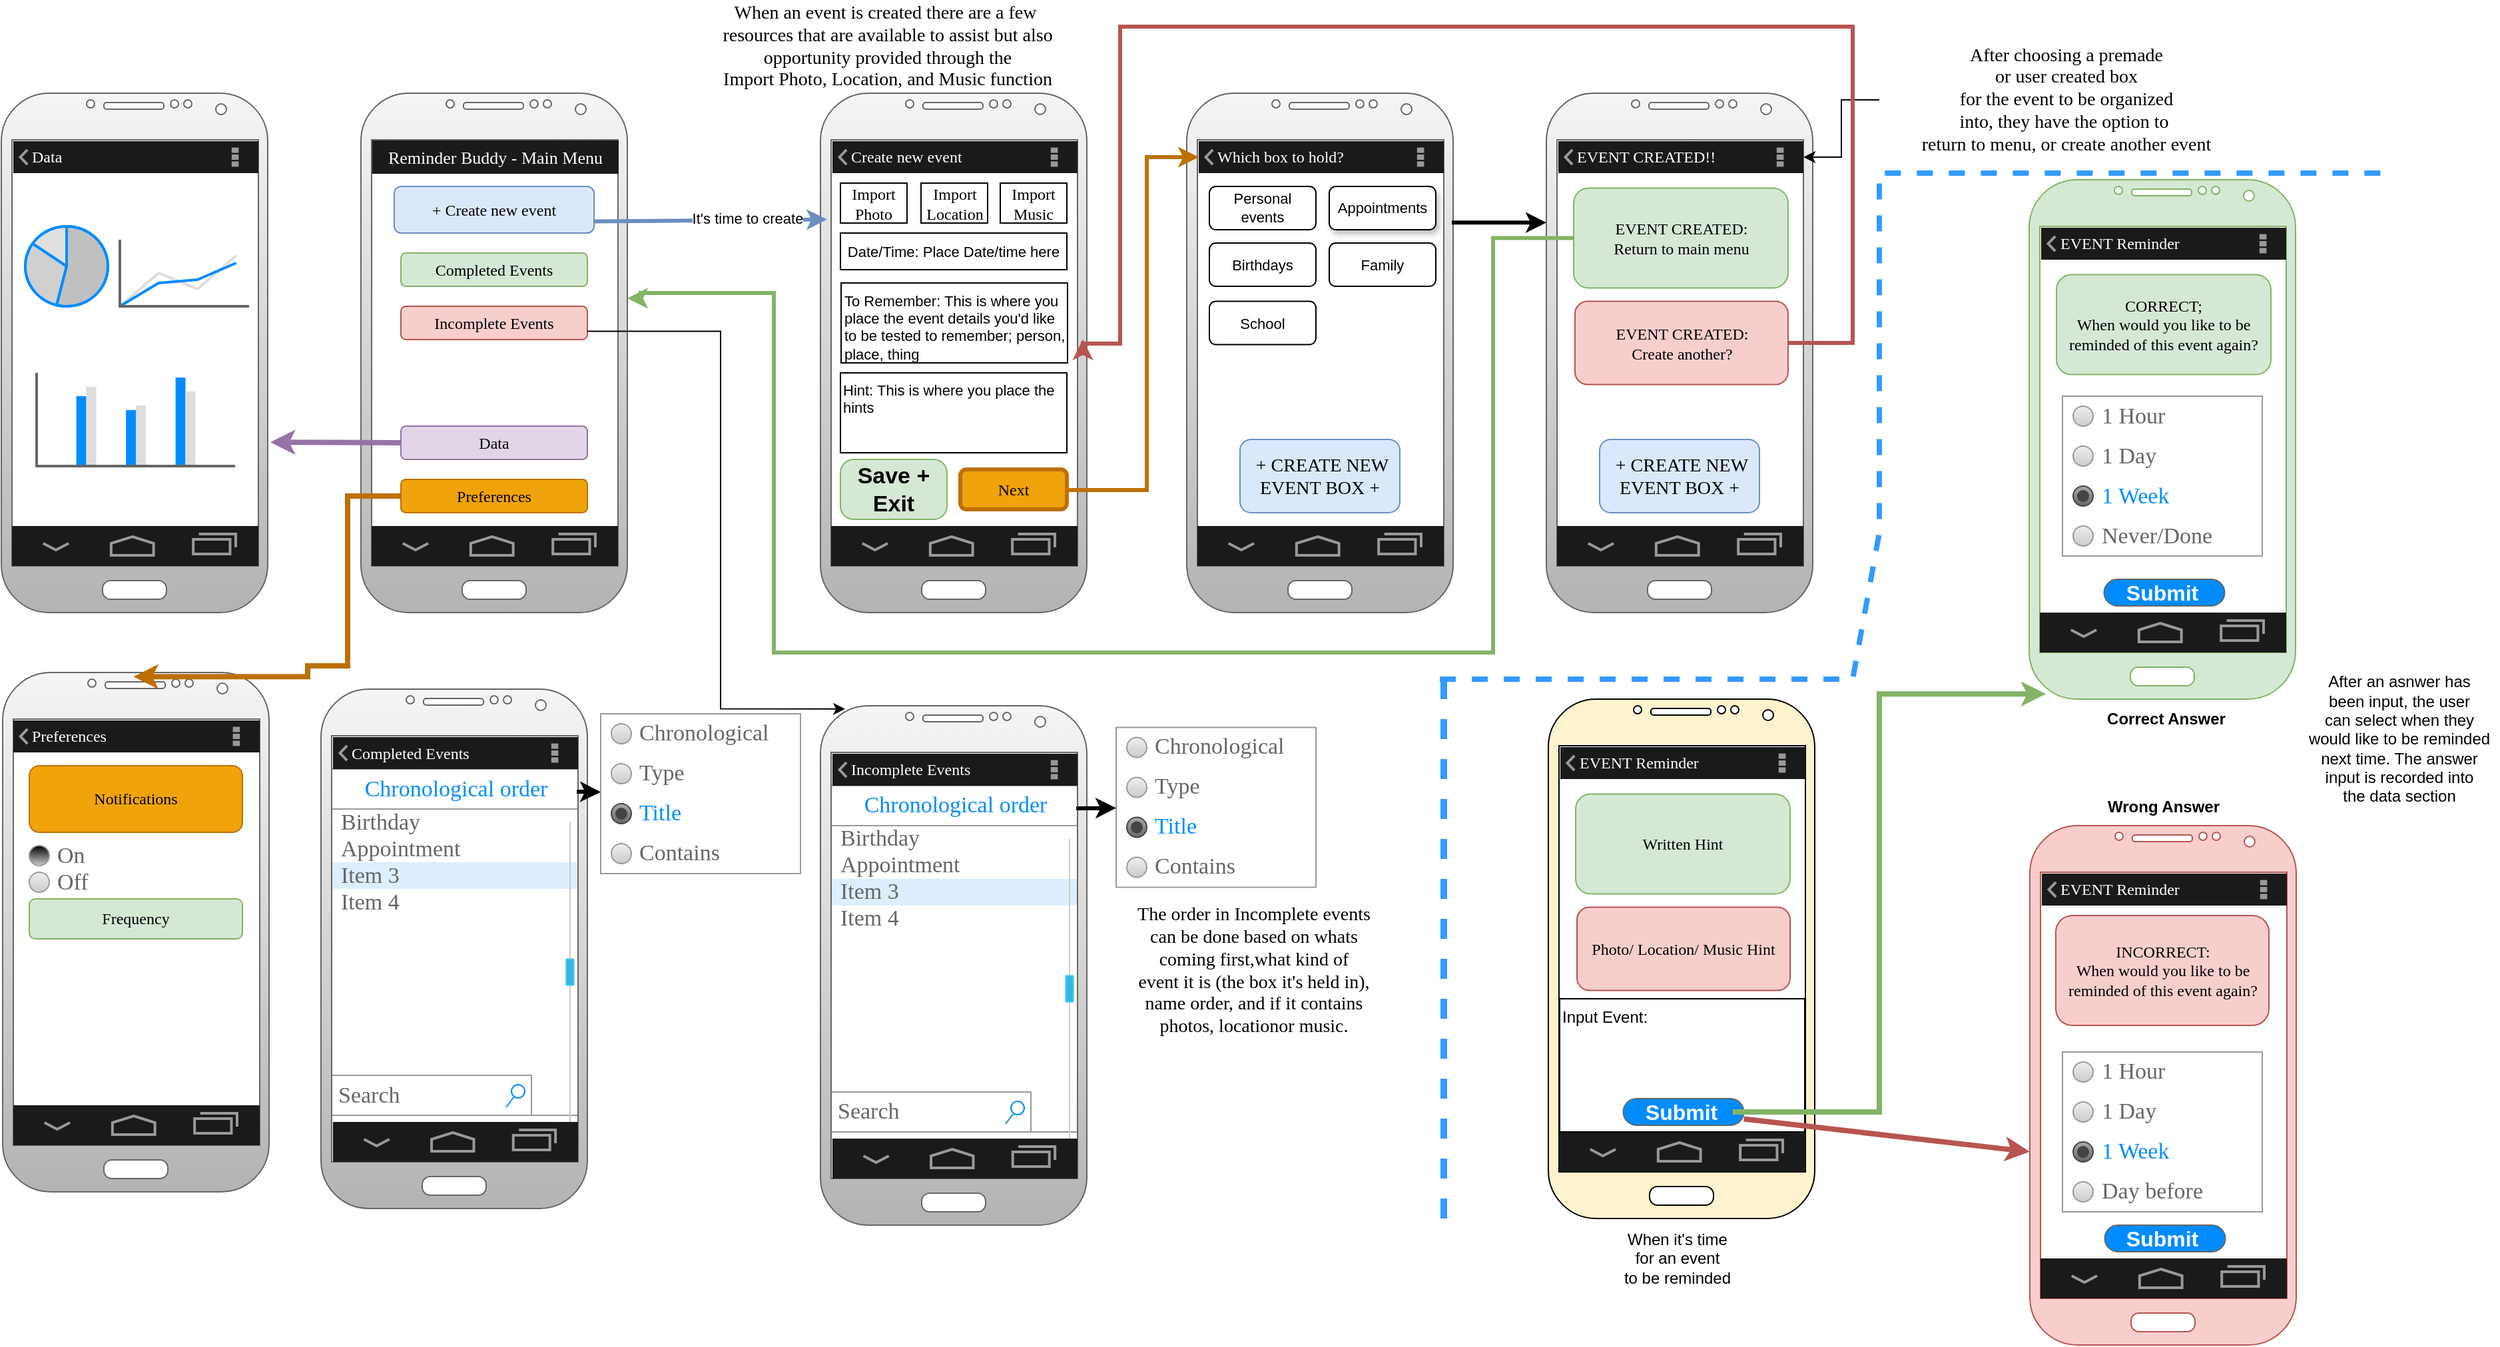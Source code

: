 <mxfile version="16.5.1" type="device"><diagram id="tHGivCKV5689yCW-GYEZ" name="Page-1"><mxGraphModel dx="2737" dy="1180" grid="1" gridSize="10" guides="1" tooltips="1" connect="1" arrows="1" fold="1" page="1" pageScale="1" pageWidth="850" pageHeight="1100" math="0" shadow="0"><root><mxCell id="0"/><mxCell id="1" parent="0"/><mxCell id="pARlANvvG6YU5byWv8iP-89" value="" style="strokeWidth=1;shadow=0;dashed=0;align=center;html=1;shape=mxgraph.mockup.forms.rrect;rSize=0;strokeColor=#999999;fillColor=#ffffff;fontFamily=Comic Sans MS;fontSize=14;" parent="1" vertex="1"><mxGeometry x="433" y="600" width="185" height="260" as="geometry"/></mxCell><mxCell id="pARlANvvG6YU5byWv8iP-90" value="Chronological order" style="strokeWidth=1;shadow=0;dashed=0;align=center;html=1;shape=mxgraph.mockup.forms.rrect;rSize=0;strokeColor=#999999;fontColor=#008cff;fontSize=17;fillColor=#ffffff;resizeWidth=1;fontFamily=Comic Sans MS;" parent="pARlANvvG6YU5byWv8iP-89" vertex="1"><mxGeometry width="185.0" height="30" relative="1" as="geometry"/></mxCell><mxCell id="pARlANvvG6YU5byWv8iP-91" value="Birthday" style="strokeWidth=1;shadow=0;dashed=0;align=center;html=1;shape=mxgraph.mockup.forms.anchor;fontSize=17;fontColor=#666666;align=left;spacingLeft=5;resizeWidth=1;fontFamily=Comic Sans MS;" parent="pARlANvvG6YU5byWv8iP-89" vertex="1"><mxGeometry width="185.0" height="20" relative="1" as="geometry"><mxPoint y="30" as="offset"/></mxGeometry></mxCell><mxCell id="pARlANvvG6YU5byWv8iP-92" value="Appointment" style="strokeWidth=1;shadow=0;dashed=0;align=center;html=1;shape=mxgraph.mockup.forms.anchor;fontSize=17;fontColor=#666666;align=left;spacingLeft=5;resizeWidth=1;fontFamily=Comic Sans MS;" parent="pARlANvvG6YU5byWv8iP-89" vertex="1"><mxGeometry width="185.0" height="20" relative="1" as="geometry"><mxPoint y="50" as="offset"/></mxGeometry></mxCell><mxCell id="pARlANvvG6YU5byWv8iP-93" value="Item 3" style="strokeWidth=1;shadow=0;dashed=0;align=center;html=1;shape=mxgraph.mockup.forms.rrect;rSize=0;fontSize=17;fontColor=#666666;align=left;spacingLeft=5;fillColor=#ddeeff;strokeColor=none;resizeWidth=1;fontFamily=Comic Sans MS;" parent="pARlANvvG6YU5byWv8iP-89" vertex="1"><mxGeometry width="185.0" height="20" relative="1" as="geometry"><mxPoint y="70" as="offset"/></mxGeometry></mxCell><mxCell id="pARlANvvG6YU5byWv8iP-94" value="Item 4" style="strokeWidth=1;shadow=0;dashed=0;align=center;html=1;shape=mxgraph.mockup.forms.anchor;fontSize=17;fontColor=#666666;align=left;spacingLeft=5;resizeWidth=1;fontFamily=Comic Sans MS;" parent="pARlANvvG6YU5byWv8iP-89" vertex="1"><mxGeometry width="185.0" height="20" relative="1" as="geometry"><mxPoint y="90" as="offset"/></mxGeometry></mxCell><mxCell id="pARlANvvG6YU5byWv8iP-138" value="Search" style="strokeWidth=1;shadow=0;dashed=0;align=center;html=1;shape=mxgraph.mockup.forms.searchBox;strokeColor=#999999;mainText=;strokeColor2=#008cff;fontColor=#666666;fontSize=17;align=left;spacingLeft=3;glass=0;sketch=0;fontFamily=Comic Sans MS;" parent="pARlANvvG6YU5byWv8iP-89" vertex="1"><mxGeometry y="230" width="150" height="30" as="geometry"/></mxCell><mxCell id="ynQHMftQQfhK3t3AwjzC-1" value="" style="verticalLabelPosition=bottom;verticalAlign=top;html=1;shadow=0;dashed=0;strokeWidth=1;shape=mxgraph.android.phone2;fillColor=#f5f5f5;strokeColor=#666666;gradientColor=#b3b3b3;container=0;fontFamily=Comic Sans MS;" parent="1" vertex="1"><mxGeometry x="80" y="80" width="200" height="390" as="geometry"/></mxCell><mxCell id="ynQHMftQQfhK3t3AwjzC-2" value="" style="verticalLabelPosition=bottom;verticalAlign=top;html=1;shadow=0;dashed=0;strokeWidth=2;shape=mxgraph.android.navigation_bar_5;fillColor=#1A1A1A;strokeColor=#999999;sketch=0;container=0;fontFamily=Comic Sans MS;" parent="1" vertex="1"><mxGeometry x="88" y="405" width="185" height="30" as="geometry"/></mxCell><mxCell id="ynQHMftQQfhK3t3AwjzC-5" value="" style="verticalLabelPosition=bottom;verticalAlign=top;html=1;shadow=0;dashed=0;strokeWidth=1;shape=mxgraph.android.phone2;fillColor=#f5f5f5;strokeColor=#666666;gradientColor=#b3b3b3;container=0;fontFamily=Comic Sans MS;" parent="1" vertex="1"><mxGeometry x="-189" y="515" width="200" height="390" as="geometry"/></mxCell><mxCell id="ynQHMftQQfhK3t3AwjzC-6" value="" style="verticalLabelPosition=bottom;verticalAlign=top;html=1;shadow=0;dashed=0;strokeWidth=2;shape=mxgraph.android.navigation_bar_5;fillColor=#1A1A1A;strokeColor=#999999;sketch=0;container=0;fontFamily=Comic Sans MS;" parent="1" vertex="1"><mxGeometry x="-181" y="840" width="185" height="30" as="geometry"/></mxCell><mxCell id="ynQHMftQQfhK3t3AwjzC-7" value="Preferences" style="strokeWidth=1;html=1;shadow=0;dashed=0;shape=mxgraph.android.action_bar;fillColor=#1A1A1A;strokeColor=#c0c0c0;strokeWidth=2;fontColor=#FFFFFF;align=left;spacingLeft=12;container=0;fontFamily=Comic Sans MS;" parent="1" vertex="1"><mxGeometry x="-181" y="551" width="185" height="24" as="geometry"/></mxCell><mxCell id="ynQHMftQQfhK3t3AwjzC-8" value="" style="verticalLabelPosition=bottom;verticalAlign=top;html=1;shadow=0;dashed=0;strokeWidth=1;shape=mxgraph.android.phone2;fillColor=#f5f5f5;strokeColor=#666666;gradientColor=#b3b3b3;container=0;fontFamily=Comic Sans MS;" parent="1" vertex="1"><mxGeometry x="-190" y="80" width="200" height="390" as="geometry"/></mxCell><mxCell id="ynQHMftQQfhK3t3AwjzC-9" value="" style="verticalLabelPosition=bottom;verticalAlign=top;html=1;shadow=0;dashed=0;strokeWidth=2;shape=mxgraph.android.navigation_bar_5;fillColor=#1A1A1A;strokeColor=#999999;sketch=0;container=0;fontFamily=Comic Sans MS;" parent="1" vertex="1"><mxGeometry x="-182" y="405" width="185" height="30" as="geometry"/></mxCell><mxCell id="ynQHMftQQfhK3t3AwjzC-10" value="Data" style="strokeWidth=1;html=1;shadow=0;dashed=0;shape=mxgraph.android.action_bar;fillColor=#1A1A1A;strokeColor=#c0c0c0;strokeWidth=2;fontColor=#FFFFFF;align=left;spacingLeft=12;container=0;fontFamily=Comic Sans MS;" parent="1" vertex="1"><mxGeometry x="-181" y="116" width="184" height="24" as="geometry"/></mxCell><mxCell id="ynQHMftQQfhK3t3AwjzC-11" value="&lt;font style=&quot;font-size: 13px&quot;&gt;Reminder Buddy - Main Menu&lt;/font&gt;" style="whiteSpace=wrap;html=1;shadow=0;dashed=0;fontSize=10;align=center;fillColor=#1A1A1A;strokeColor=#1A1A1A;fontColor=#FFFFFF;fontFamily=Comic Sans MS;" parent="1" vertex="1"><mxGeometry x="89" y="116" width="184" height="24" as="geometry"/></mxCell><mxCell id="ynQHMftQQfhK3t3AwjzC-12" value="Incomplete Events" style="rounded=1;html=1;shadow=0;dashed=0;whiteSpace=wrap;fontSize=12;fillColor=#f8cecc;align=center;strokeColor=#b85450;fontFamily=Comic Sans MS;" parent="1" vertex="1"><mxGeometry x="110" y="240" width="140" height="25" as="geometry"/></mxCell><mxCell id="ynQHMftQQfhK3t3AwjzC-16" value="Completed Events" style="rounded=1;html=1;shadow=0;dashed=0;whiteSpace=wrap;fontSize=12;fillColor=#d5e8d4;align=center;strokeColor=#82b366;fontFamily=Comic Sans MS;" parent="1" vertex="1"><mxGeometry x="110" y="200" width="140" height="25" as="geometry"/></mxCell><mxCell id="ynQHMftQQfhK3t3AwjzC-17" value="+ Create new event" style="rounded=1;html=1;shadow=0;dashed=0;whiteSpace=wrap;fontSize=12;fillColor=#dae8fc;align=center;strokeColor=#6c8ebf;fontFamily=Comic Sans MS;" parent="1" vertex="1"><mxGeometry x="105" y="150" width="150" height="35" as="geometry"/></mxCell><mxCell id="ynQHMftQQfhK3t3AwjzC-18" value="Data" style="rounded=1;html=1;shadow=0;dashed=0;whiteSpace=wrap;fontSize=12;fillColor=#e1d5e7;align=center;strokeColor=#9673a6;fontFamily=Comic Sans MS;" parent="1" vertex="1"><mxGeometry x="110" y="330" width="140" height="25" as="geometry"/></mxCell><mxCell id="ynQHMftQQfhK3t3AwjzC-19" value="Preferences" style="rounded=1;html=1;shadow=0;dashed=0;whiteSpace=wrap;fontSize=12;fillColor=#f0a30a;align=center;strokeColor=#BD7000;fontColor=#000000;fontFamily=Comic Sans MS;" parent="1" vertex="1"><mxGeometry x="110" y="370" width="140" height="25" as="geometry"/></mxCell><mxCell id="ynQHMftQQfhK3t3AwjzC-20" value="" style="endArrow=classic;html=1;rounded=0;fontFamily=Comic Sans MS;fontSize=12;edgeStyle=orthogonalEdgeStyle;exitX=0;exitY=0.5;exitDx=0;exitDy=0;entryX=0.491;entryY=0.008;entryDx=0;entryDy=0;entryPerimeter=0;fillColor=#f0a30a;strokeColor=#BD7000;strokeWidth=4;" parent="1" source="ynQHMftQQfhK3t3AwjzC-19" target="ynQHMftQQfhK3t3AwjzC-5" edge="1"><mxGeometry width="50" height="50" relative="1" as="geometry"><mxPoint x="520" y="400" as="sourcePoint"/><mxPoint x="80" y="510" as="targetPoint"/><Array as="points"><mxPoint x="70" y="383"/><mxPoint x="70" y="510"/><mxPoint x="40" y="510"/><mxPoint x="40" y="518"/></Array></mxGeometry></mxCell><mxCell id="ynQHMftQQfhK3t3AwjzC-21" value="" style="endArrow=classic;html=1;rounded=0;fontFamily=Comic Sans MS;fontSize=12;exitX=0;exitY=0.5;exitDx=0;exitDy=0;entryX=1.01;entryY=0.672;entryDx=0;entryDy=0;entryPerimeter=0;fillColor=#e1d5e7;strokeColor=#9673a6;strokeWidth=4;" parent="1" source="ynQHMftQQfhK3t3AwjzC-18" target="ynQHMftQQfhK3t3AwjzC-8" edge="1"><mxGeometry width="50" height="50" relative="1" as="geometry"><mxPoint x="-20" y="400" as="sourcePoint"/><mxPoint x="20" y="480" as="targetPoint"/></mxGeometry></mxCell><mxCell id="ynQHMftQQfhK3t3AwjzC-27" value="" style="verticalLabelPosition=bottom;verticalAlign=top;html=1;shadow=0;dashed=0;strokeWidth=1;shape=mxgraph.android.phone2;fillColor=#f5f5f5;strokeColor=#666666;gradientColor=#b3b3b3;container=0;fontFamily=Comic Sans MS;" parent="1" vertex="1"><mxGeometry x="425" y="80" width="200" height="390" as="geometry"/></mxCell><mxCell id="ynQHMftQQfhK3t3AwjzC-28" value="" style="verticalLabelPosition=bottom;verticalAlign=top;html=1;shadow=0;dashed=0;strokeWidth=2;shape=mxgraph.android.navigation_bar_5;fillColor=#1A1A1A;strokeColor=#999999;sketch=0;container=0;fontFamily=Comic Sans MS;" parent="1" vertex="1"><mxGeometry x="433" y="405" width="185" height="30" as="geometry"/></mxCell><mxCell id="ynQHMftQQfhK3t3AwjzC-29" value="Create new event" style="strokeWidth=1;html=1;shadow=0;dashed=0;shape=mxgraph.android.action_bar;fillColor=#1A1A1A;strokeColor=#c0c0c0;strokeWidth=2;fontColor=#FFFFFF;align=left;spacingLeft=12;container=0;fontFamily=Comic Sans MS;" parent="1" vertex="1"><mxGeometry x="434" y="116" width="184" height="24" as="geometry"/></mxCell><mxCell id="ynQHMftQQfhK3t3AwjzC-30" value="" style="endArrow=classic;html=1;rounded=0;fontFamily=Comic Sans MS;fontSize=12;exitX=1;exitY=0.75;exitDx=0;exitDy=0;entryX=0.025;entryY=0.243;entryDx=0;entryDy=0;entryPerimeter=0;fillColor=#dae8fc;strokeColor=#6c8ebf;strokeWidth=3;" parent="1" source="ynQHMftQQfhK3t3AwjzC-17" target="ynQHMftQQfhK3t3AwjzC-27" edge="1"><mxGeometry width="50" height="50" relative="1" as="geometry"><mxPoint x="-20" y="510" as="sourcePoint"/><mxPoint x="30" y="460" as="targetPoint"/></mxGeometry></mxCell><mxCell id="pARlANvvG6YU5byWv8iP-66" value="It's time to create" style="edgeLabel;html=1;align=center;verticalAlign=middle;resizable=0;points=[];fontSize=11;" parent="ynQHMftQQfhK3t3AwjzC-30" vertex="1" connectable="0"><mxGeometry x="0.315" y="2" relative="1" as="geometry"><mxPoint as="offset"/></mxGeometry></mxCell><mxCell id="ynQHMftQQfhK3t3AwjzC-32" value="Import Photo" style="rounded=0;whiteSpace=wrap;html=1;fontFamily=Comic Sans MS;fontSize=12;" parent="1" vertex="1"><mxGeometry x="440" y="147.5" width="50" height="30" as="geometry"/></mxCell><mxCell id="ynQHMftQQfhK3t3AwjzC-33" value="Import Music" style="rounded=0;whiteSpace=wrap;html=1;fontFamily=Comic Sans MS;fontSize=12;" parent="1" vertex="1"><mxGeometry x="560" y="147.5" width="50" height="30" as="geometry"/></mxCell><mxCell id="ynQHMftQQfhK3t3AwjzC-34" value="Import&lt;br&gt;Location" style="rounded=0;whiteSpace=wrap;html=1;fontFamily=Comic Sans MS;fontSize=12;" parent="1" vertex="1"><mxGeometry x="500.5" y="147.5" width="50" height="30" as="geometry"/></mxCell><mxCell id="pARlANvvG6YU5byWv8iP-1" value="To Remember: This is where you place the event details you'd like to be tested to remember; person, place, thing" style="rounded=0;whiteSpace=wrap;html=1;align=left;verticalAlign=top;fontSize=11;" parent="1" vertex="1"><mxGeometry x="440.5" y="222.5" width="170" height="60" as="geometry"/></mxCell><mxCell id="pARlANvvG6YU5byWv8iP-2" value="Hint: This is where you place the hints" style="rounded=0;whiteSpace=wrap;html=1;fontSize=11;align=left;verticalAlign=top;" parent="1" vertex="1"><mxGeometry x="440" y="290" width="170" height="60" as="geometry"/></mxCell><mxCell id="pARlANvvG6YU5byWv8iP-3" value="Save + Exit" style="strokeWidth=1;shadow=0;dashed=0;align=center;html=1;shape=mxgraph.mockup.buttons.button;strokeColor=#82b366;mainText=;buttonStyle=round;fontSize=17;fontStyle=1;fillColor=#d5e8d4;whiteSpace=wrap;" parent="1" vertex="1"><mxGeometry x="440" y="355" width="80" height="45" as="geometry"/></mxCell><mxCell id="pARlANvvG6YU5byWv8iP-6" value="Date/Time: Place Date/time here" style="rounded=0;whiteSpace=wrap;html=1;fontSize=11;" parent="1" vertex="1"><mxGeometry x="440" y="185" width="170" height="27.5" as="geometry"/></mxCell><mxCell id="pARlANvvG6YU5byWv8iP-7" value="Notifications" style="rounded=1;html=1;shadow=0;dashed=0;whiteSpace=wrap;fontSize=12;fillColor=#f0a30a;align=center;strokeColor=#BD7000;fontColor=#000000;fontFamily=Comic Sans MS;" parent="1" vertex="1"><mxGeometry x="-169" y="585" width="160" height="50" as="geometry"/></mxCell><mxCell id="pARlANvvG6YU5byWv8iP-11" value="Next" style="rounded=1;html=1;shadow=0;dashed=0;whiteSpace=wrap;fontSize=12;fillColor=#f0a30a;align=center;strokeColor=#BD7000;fontColor=#000000;fontFamily=Comic Sans MS;strokeWidth=3;" parent="1" vertex="1"><mxGeometry x="530" y="362.5" width="80" height="30" as="geometry"/></mxCell><mxCell id="pARlANvvG6YU5byWv8iP-12" value="" style="verticalLabelPosition=bottom;verticalAlign=top;html=1;shadow=0;dashed=0;strokeWidth=1;shape=mxgraph.android.phone2;fillColor=#f5f5f5;strokeColor=#666666;gradientColor=#b3b3b3;container=0;fontFamily=Comic Sans MS;" parent="1" vertex="1"><mxGeometry x="425" y="540" width="200" height="390" as="geometry"/></mxCell><mxCell id="pARlANvvG6YU5byWv8iP-13" value="" style="verticalLabelPosition=bottom;verticalAlign=top;html=1;shadow=0;dashed=0;strokeWidth=2;shape=mxgraph.android.navigation_bar_5;fillColor=#1A1A1A;strokeColor=#999999;sketch=0;container=0;fontFamily=Comic Sans MS;" parent="1" vertex="1"><mxGeometry x="434" y="865" width="184" height="30" as="geometry"/></mxCell><mxCell id="pARlANvvG6YU5byWv8iP-14" value="Incomplete Events" style="strokeWidth=1;html=1;shadow=0;dashed=0;shape=mxgraph.android.action_bar;fillColor=#1A1A1A;strokeColor=#c0c0c0;strokeWidth=2;fontColor=#FFFFFF;align=left;spacingLeft=12;container=0;fontFamily=Comic Sans MS;" parent="1" vertex="1"><mxGeometry x="434" y="576" width="184" height="24" as="geometry"/></mxCell><mxCell id="pARlANvvG6YU5byWv8iP-24" value="" style="verticalLabelPosition=bottom;verticalAlign=top;html=1;shadow=0;dashed=0;strokeWidth=1;shape=mxgraph.android.quickscroll3;dy=0.5;fillColor=#33b5e5;strokeColor=#66D5F5;fontSize=11;" parent="1" vertex="1"><mxGeometry x="510" y="640" width="204" height="225" as="geometry"/></mxCell><mxCell id="pARlANvvG6YU5byWv8iP-26" value="" style="endArrow=classic;html=1;rounded=0;fontSize=11;entryX=0.093;entryY=0.006;entryDx=0;entryDy=0;entryPerimeter=0;exitX=1;exitY=0.75;exitDx=0;exitDy=0;edgeStyle=orthogonalEdgeStyle;" parent="1" source="ynQHMftQQfhK3t3AwjzC-12" target="pARlANvvG6YU5byWv8iP-12" edge="1"><mxGeometry width="50" height="50" relative="1" as="geometry"><mxPoint x="200" y="320" as="sourcePoint"/><mxPoint x="250" y="270" as="targetPoint"/><Array as="points"><mxPoint x="350" y="259"/><mxPoint x="350" y="542"/></Array></mxGeometry></mxCell><mxCell id="pARlANvvG6YU5byWv8iP-49" value="" style="verticalLabelPosition=bottom;verticalAlign=top;html=1;shadow=0;dashed=0;strokeWidth=1;shape=mxgraph.android.phone2;fillColor=#f5f5f5;strokeColor=#666666;gradientColor=#b3b3b3;container=0;fontFamily=Comic Sans MS;" parent="1" vertex="1"><mxGeometry x="700" y="80" width="200" height="390" as="geometry"/></mxCell><mxCell id="pARlANvvG6YU5byWv8iP-65" style="edgeStyle=orthogonalEdgeStyle;rounded=0;orthogonalLoop=1;jettySize=auto;html=1;exitX=0.5;exitY=1;exitDx=0;exitDy=0;fontSize=11;" parent="1" edge="1"><mxGeometry relative="1" as="geometry"><mxPoint x="525" y="640" as="sourcePoint"/><mxPoint x="525" y="640" as="targetPoint"/></mxGeometry></mxCell><mxCell id="pARlANvvG6YU5byWv8iP-67" value="Which box to hold?" style="strokeWidth=1;html=1;shadow=0;dashed=0;shape=mxgraph.android.action_bar;fillColor=#1A1A1A;strokeColor=#c0c0c0;strokeWidth=2;fontColor=#FFFFFF;align=left;spacingLeft=12;container=0;fontFamily=Comic Sans MS;" parent="1" vertex="1"><mxGeometry x="709" y="116" width="184" height="24" as="geometry"/></mxCell><mxCell id="pARlANvvG6YU5byWv8iP-68" value="" style="verticalLabelPosition=bottom;verticalAlign=top;html=1;shadow=0;dashed=0;strokeWidth=2;shape=mxgraph.android.navigation_bar_5;fillColor=#1A1A1A;strokeColor=#999999;sketch=0;container=0;fontFamily=Comic Sans MS;" parent="1" vertex="1"><mxGeometry x="708" y="405" width="185" height="30" as="geometry"/></mxCell><mxCell id="pARlANvvG6YU5byWv8iP-69" value="" style="endArrow=classic;html=1;rounded=0;fontSize=11;exitX=1;exitY=0.75;exitDx=0;exitDy=0;strokeWidth=3;fillColor=#f0a30a;strokeColor=#BD7000;edgeStyle=orthogonalEdgeStyle;" parent="1" source="pARlANvvG6YU5byWv8iP-11" target="pARlANvvG6YU5byWv8iP-67" edge="1"><mxGeometry width="50" height="50" relative="1" as="geometry"><mxPoint x="280" y="380" as="sourcePoint"/><mxPoint x="330" y="330" as="targetPoint"/><Array as="points"><mxPoint x="610" y="378"/><mxPoint x="670" y="378"/><mxPoint x="670" y="128"/></Array></mxGeometry></mxCell><mxCell id="pARlANvvG6YU5byWv8iP-70" value="Personal events" style="rounded=1;whiteSpace=wrap;html=1;fontSize=11;strokeColor=#000000;strokeWidth=1;" parent="1" vertex="1"><mxGeometry x="717" y="150" width="80" height="32.5" as="geometry"/></mxCell><mxCell id="pARlANvvG6YU5byWv8iP-71" value="Appointments" style="rounded=1;whiteSpace=wrap;html=1;fontSize=11;strokeColor=#000000;strokeWidth=1;shadow=1;glass=0;sketch=0;" parent="1" vertex="1"><mxGeometry x="807" y="150" width="80" height="32.5" as="geometry"/></mxCell><mxCell id="pARlANvvG6YU5byWv8iP-72" value="Birthdays" style="rounded=1;whiteSpace=wrap;html=1;fontSize=11;strokeColor=#000000;strokeWidth=1;" parent="1" vertex="1"><mxGeometry x="717" y="192.5" width="80" height="32.5" as="geometry"/></mxCell><mxCell id="pARlANvvG6YU5byWv8iP-73" value="Family" style="rounded=1;whiteSpace=wrap;html=1;fontSize=11;strokeColor=#000000;strokeWidth=1;" parent="1" vertex="1"><mxGeometry x="807" y="192.5" width="80" height="32.5" as="geometry"/></mxCell><mxCell id="pARlANvvG6YU5byWv8iP-74" value="School" style="rounded=1;whiteSpace=wrap;html=1;fontSize=11;strokeColor=#000000;strokeWidth=1;" parent="1" vertex="1"><mxGeometry x="717" y="236.25" width="80" height="32.5" as="geometry"/></mxCell><mxCell id="pARlANvvG6YU5byWv8iP-75" value="&lt;font face=&quot;Comic Sans MS&quot; style=&quot;font-size: 14px&quot;&gt;&amp;nbsp;+ CREATE NEW EVENT BOX +&lt;/font&gt;" style="rounded=1;whiteSpace=wrap;html=1;fontSize=11;strokeColor=#6c8ebf;strokeWidth=1;fillColor=#dae8fc;" parent="1" vertex="1"><mxGeometry x="740" y="340" width="120" height="55" as="geometry"/></mxCell><mxCell id="pARlANvvG6YU5byWv8iP-76" value="" style="verticalLabelPosition=bottom;verticalAlign=top;html=1;shadow=0;dashed=0;strokeWidth=1;shape=mxgraph.android.phone2;fillColor=#f5f5f5;strokeColor=#666666;gradientColor=#b3b3b3;container=0;fontFamily=Comic Sans MS;" parent="1" vertex="1"><mxGeometry x="970" y="80" width="200" height="390" as="geometry"/></mxCell><mxCell id="pARlANvvG6YU5byWv8iP-77" value="EVENT CREATED!!" style="strokeWidth=1;html=1;shadow=0;dashed=0;shape=mxgraph.android.action_bar;fillColor=#1A1A1A;strokeColor=#c0c0c0;strokeWidth=2;fontColor=#FFFFFF;align=left;spacingLeft=12;container=0;fontFamily=Comic Sans MS;" parent="1" vertex="1"><mxGeometry x="979" y="116" width="184" height="24" as="geometry"/></mxCell><mxCell id="pARlANvvG6YU5byWv8iP-78" value="" style="verticalLabelPosition=bottom;verticalAlign=top;html=1;shadow=0;dashed=0;strokeWidth=2;shape=mxgraph.android.navigation_bar_5;fillColor=#1A1A1A;strokeColor=#999999;sketch=0;container=0;fontFamily=Comic Sans MS;" parent="1" vertex="1"><mxGeometry x="978" y="405" width="185" height="30" as="geometry"/></mxCell><mxCell id="pARlANvvG6YU5byWv8iP-84" value="&lt;font face=&quot;Comic Sans MS&quot; style=&quot;font-size: 14px&quot;&gt;&amp;nbsp;+ CREATE NEW EVENT BOX +&lt;/font&gt;" style="rounded=1;whiteSpace=wrap;html=1;fontSize=11;strokeColor=#6c8ebf;strokeWidth=1;fillColor=#dae8fc;" parent="1" vertex="1"><mxGeometry x="1010" y="340" width="120" height="55" as="geometry"/></mxCell><mxCell id="pARlANvvG6YU5byWv8iP-95" value="" style="strokeWidth=1;shadow=0;dashed=0;align=center;html=1;shape=mxgraph.mockup.forms.rrect;rSize=0;strokeColor=#999999;fillColor=#ffffff;recursiveResize=0;fontFamily=Comic Sans MS;fontSize=14;" parent="1" vertex="1"><mxGeometry x="647" y="556.25" width="150" height="120" as="geometry"/></mxCell><mxCell id="pARlANvvG6YU5byWv8iP-96" value="Chronological" style="shape=ellipse;rSize=0;fillColor=#eeeeee;strokeColor=#999999;gradientColor=#cccccc;html=1;align=left;spacingLeft=4;fontSize=17;fontColor=#666666;labelPosition=right;fontFamily=Comic Sans MS;" parent="pARlANvvG6YU5byWv8iP-95" vertex="1"><mxGeometry x="8" y="7.5" width="15" height="15" as="geometry"/></mxCell><mxCell id="pARlANvvG6YU5byWv8iP-97" value="Type" style="shape=ellipse;rSize=0;fillColor=#eeeeee;strokeColor=#999999;gradientColor=#cccccc;html=1;align=left;spacingLeft=4;fontSize=17;fontColor=#666666;labelPosition=right;fontFamily=Comic Sans MS;" parent="pARlANvvG6YU5byWv8iP-95" vertex="1"><mxGeometry x="8" y="37.5" width="15" height="15" as="geometry"/></mxCell><mxCell id="pARlANvvG6YU5byWv8iP-98" value="Title" style="shape=ellipse;rSize=0;fillColor=#aaaaaa;strokeColor=#444444;gradientColor=#666666;html=1;align=left;spacingLeft=4;fontSize=17;fontColor=#008cff;labelPosition=right;fontFamily=Comic Sans MS;" parent="pARlANvvG6YU5byWv8iP-95" vertex="1"><mxGeometry x="8" y="67.5" width="15" height="15" as="geometry"/></mxCell><mxCell id="pARlANvvG6YU5byWv8iP-99" value="" style="shape=ellipse;fillColor=#444444;strokeColor=none;html=1;fontFamily=Comic Sans MS;fontSize=14;" parent="pARlANvvG6YU5byWv8iP-98" vertex="1"><mxGeometry x="3" y="3" width="9" height="9" as="geometry"/></mxCell><mxCell id="pARlANvvG6YU5byWv8iP-100" value="Contains" style="shape=ellipse;rSize=0;fillColor=#eeeeee;strokeColor=#999999;gradientColor=#cccccc;html=1;align=left;spacingLeft=4;fontSize=17;fontColor=#666666;labelPosition=right;fontFamily=Comic Sans MS;" parent="pARlANvvG6YU5byWv8iP-95" vertex="1"><mxGeometry x="8" y="97.5" width="15" height="15" as="geometry"/></mxCell><mxCell id="pARlANvvG6YU5byWv8iP-101" value="" style="endArrow=classic;html=1;rounded=0;fontFamily=Comic Sans MS;fontSize=14;strokeWidth=3;exitX=0.995;exitY=0.567;exitDx=0;exitDy=0;exitPerimeter=0;" parent="1" source="pARlANvvG6YU5byWv8iP-90" target="pARlANvvG6YU5byWv8iP-95" edge="1"><mxGeometry width="50" height="50" relative="1" as="geometry"><mxPoint x="160" y="560" as="sourcePoint"/><mxPoint x="210" y="510" as="targetPoint"/></mxGeometry></mxCell><mxCell id="pARlANvvG6YU5byWv8iP-112" value="The order in Incomplete events&lt;br&gt;can be done based on whats &lt;br&gt;coming first,what kind of &lt;br&gt;event it is (the box it's held in),&lt;br&gt;name order, and if it contains &lt;br&gt;photos, locationor music." style="text;html=1;align=center;verticalAlign=middle;resizable=0;points=[];autosize=1;strokeColor=none;fillColor=none;fontSize=14;fontFamily=Comic Sans MS;labelBackgroundColor=default;" parent="1" vertex="1"><mxGeometry x="640" y="683.75" width="220" height="110" as="geometry"/></mxCell><mxCell id="pARlANvvG6YU5byWv8iP-125" value="" style="verticalLabelPosition=bottom;shadow=0;dashed=0;align=center;html=1;verticalAlign=top;strokeWidth=1;shape=mxgraph.mockup.graphics.pieChart;strokeColor=#008cff;parts=10,20,35;partColors=#e0e0e0,#d0d0d0,#c0c0c0,#b0b0b0,#a0a0a0;strokeWidth=2;fontFamily=Comic Sans MS;fontSize=14;" parent="1" vertex="1"><mxGeometry x="-172" y="180" width="62" height="60" as="geometry"/></mxCell><mxCell id="pARlANvvG6YU5byWv8iP-126" value="" style="verticalLabelPosition=bottom;shadow=0;dashed=0;align=center;html=1;verticalAlign=top;strokeWidth=1;shape=mxgraph.mockup.graphics.columnChart;strokeColor=none;strokeColor2=none;strokeColor3=#666666;fillColor2=#008cff;fillColor3=#dddddd;fontFamily=Comic Sans MS;fontSize=14;" parent="1" vertex="1"><mxGeometry x="-163.5" y="290" width="149" height="70" as="geometry"/></mxCell><mxCell id="pARlANvvG6YU5byWv8iP-127" value="" style="verticalLabelPosition=bottom;shadow=0;dashed=0;align=center;html=1;verticalAlign=top;strokeWidth=1;shape=mxgraph.mockup.graphics.lineChart;strokeColor=none;strokeColor2=#666666;strokeColor3=#008cff;strokeColor4=#dddddd;fontFamily=Comic Sans MS;fontSize=14;" parent="1" vertex="1"><mxGeometry x="-101" y="190" width="97" height="50" as="geometry"/></mxCell><mxCell id="pARlANvvG6YU5byWv8iP-129" value="EVENT CREATED:&lt;br&gt;Return to main menu" style="rounded=1;html=1;shadow=0;dashed=0;whiteSpace=wrap;fontSize=12;fillColor=#d5e8d4;align=center;strokeColor=#82b366;fontFamily=Comic Sans MS;" parent="1" vertex="1"><mxGeometry x="990.5" y="151.25" width="161" height="75" as="geometry"/></mxCell><mxCell id="pARlANvvG6YU5byWv8iP-130" value="EVENT CREATED:&lt;br&gt;Create another?" style="rounded=1;html=1;shadow=0;dashed=0;whiteSpace=wrap;fontSize=12;fillColor=#f8cecc;align=center;strokeColor=#b85450;fontFamily=Comic Sans MS;" parent="1" vertex="1"><mxGeometry x="991.5" y="236.25" width="160" height="62.5" as="geometry"/></mxCell><mxCell id="Q98U-CouNLdN_2bx7qTC-37" value="" style="edgeStyle=orthogonalEdgeStyle;rounded=0;orthogonalLoop=1;jettySize=auto;html=1;" parent="1" source="pARlANvvG6YU5byWv8iP-134" target="pARlANvvG6YU5byWv8iP-77" edge="1"><mxGeometry relative="1" as="geometry"/></mxCell><mxCell id="pARlANvvG6YU5byWv8iP-134" value="After choosing a premade&lt;br&gt;or user created box&lt;br&gt;for the event to be organized&lt;br&gt;into, they have the option to&amp;nbsp;&lt;br&gt;return to menu, or create another event" style="text;html=1;align=center;verticalAlign=middle;resizable=0;points=[];autosize=1;fontSize=14;fontFamily=Comic Sans MS;labelBackgroundColor=default;" parent="1" vertex="1"><mxGeometry x="1220" y="40" width="280" height="90" as="geometry"/></mxCell><mxCell id="pARlANvvG6YU5byWv8iP-135" value="On" style="shape=ellipse;fillColor=#000000;strokeColor=#999999;gradientColor=#cccccc;html=1;align=left;spacingLeft=4;fontSize=17;fontColor=#666666;labelPosition=right;shadow=0;glass=0;sketch=0;fontFamily=Comic Sans MS;" parent="1" vertex="1"><mxGeometry x="-169" y="645" width="15" height="15" as="geometry"/></mxCell><mxCell id="pARlANvvG6YU5byWv8iP-137" value="Off" style="shape=ellipse;fillColor=#eeeeee;strokeColor=#999999;gradientColor=#cccccc;html=1;align=left;spacingLeft=4;fontSize=17;fontColor=#666666;labelPosition=right;shadow=0;glass=0;sketch=0;fontFamily=Comic Sans MS;" parent="1" vertex="1"><mxGeometry x="-169" y="665" width="15" height="15" as="geometry"/></mxCell><mxCell id="pARlANvvG6YU5byWv8iP-139" value="" style="endArrow=classic;html=1;rounded=0;fontFamily=Comic Sans MS;fontSize=14;strokeWidth=3;exitX=0.995;exitY=0.249;exitDx=0;exitDy=0;exitPerimeter=0;entryX=0;entryY=0.249;entryDx=0;entryDy=0;entryPerimeter=0;" parent="1" source="pARlANvvG6YU5byWv8iP-49" target="pARlANvvG6YU5byWv8iP-76" edge="1"><mxGeometry width="50" height="50" relative="1" as="geometry"><mxPoint x="900" y="166" as="sourcePoint"/><mxPoint x="950" y="116" as="targetPoint"/></mxGeometry></mxCell><mxCell id="pARlANvvG6YU5byWv8iP-140" value="" style="endArrow=classic;html=1;rounded=0;fontFamily=Comic Sans MS;fontSize=14;strokeWidth=3;exitX=0;exitY=0.5;exitDx=0;exitDy=0;edgeStyle=orthogonalEdgeStyle;fillColor=#d5e8d4;strokeColor=#82b366;" parent="1" source="pARlANvvG6YU5byWv8iP-129" edge="1"><mxGeometry width="50" height="50" relative="1" as="geometry"><mxPoint x="910" y="330" as="sourcePoint"/><mxPoint x="280" y="234" as="targetPoint"/><Array as="points"><mxPoint x="930" y="189"/><mxPoint x="930" y="500"/><mxPoint x="390" y="500"/><mxPoint x="390" y="230"/><mxPoint x="290" y="230"/><mxPoint x="290" y="234"/></Array></mxGeometry></mxCell><mxCell id="pARlANvvG6YU5byWv8iP-141" value="" style="endArrow=classic;html=1;rounded=0;fontFamily=Comic Sans MS;fontSize=14;strokeWidth=3;edgeStyle=orthogonalEdgeStyle;entryX=0.985;entryY=0.474;entryDx=0;entryDy=0;entryPerimeter=0;fillColor=#f8cecc;strokeColor=#b85450;" parent="1" source="pARlANvvG6YU5byWv8iP-130" target="ynQHMftQQfhK3t3AwjzC-27" edge="1"><mxGeometry width="50" height="50" relative="1" as="geometry"><mxPoint x="1163" y="248.75" as="sourcePoint"/><mxPoint x="640" y="268" as="targetPoint"/><Array as="points"><mxPoint x="1200" y="268"/><mxPoint x="1200" y="30"/><mxPoint x="650" y="30"/><mxPoint x="650" y="268"/><mxPoint x="622" y="268"/></Array></mxGeometry></mxCell><mxCell id="pARlANvvG6YU5byWv8iP-128" value="When an event is created there are a few&amp;nbsp;&lt;br&gt;resources that are available to assist but also&lt;br&gt;opportunity provided through the &lt;br&gt;Import Photo, Location, and Music function" style="text;html=1;align=center;verticalAlign=middle;resizable=0;points=[];autosize=1;strokeColor=none;fillColor=none;fontSize=14;fontFamily=Comic Sans MS;labelBackgroundColor=default;" parent="1" vertex="1"><mxGeometry x="320" y="10" width="310" height="70" as="geometry"/></mxCell><mxCell id="Q98U-CouNLdN_2bx7qTC-6" value="" style="verticalLabelPosition=bottom;verticalAlign=top;html=1;shadow=0;dashed=0;strokeWidth=1;shape=mxgraph.android.phone2;fillColor=#fff2cc;strokeColor=#000000;container=0;fontFamily=Comic Sans MS;" parent="1" vertex="1"><mxGeometry x="971.5" y="535" width="200" height="390" as="geometry"/></mxCell><mxCell id="Q98U-CouNLdN_2bx7qTC-7" value="EVENT Reminder" style="strokeWidth=1;html=1;shadow=0;dashed=0;shape=mxgraph.android.action_bar;fillColor=#1A1A1A;strokeColor=#c0c0c0;strokeWidth=2;fontColor=#FFFFFF;align=left;spacingLeft=12;container=0;fontFamily=Comic Sans MS;" parent="1" vertex="1"><mxGeometry x="980.5" y="571" width="184" height="24" as="geometry"/></mxCell><mxCell id="Q98U-CouNLdN_2bx7qTC-8" value="" style="verticalLabelPosition=bottom;verticalAlign=top;html=1;shadow=0;dashed=0;strokeWidth=2;shape=mxgraph.android.navigation_bar_5;fillColor=#1A1A1A;strokeColor=#999999;sketch=0;container=0;fontFamily=Comic Sans MS;" parent="1" vertex="1"><mxGeometry x="979.5" y="860" width="185" height="30" as="geometry"/></mxCell><mxCell id="Q98U-CouNLdN_2bx7qTC-10" value="Written Hint" style="rounded=1;html=1;shadow=0;dashed=0;whiteSpace=wrap;fontSize=12;fillColor=#d5e8d4;align=center;strokeColor=#82b366;fontFamily=Comic Sans MS;" parent="1" vertex="1"><mxGeometry x="992" y="606.25" width="161" height="75" as="geometry"/></mxCell><mxCell id="Q98U-CouNLdN_2bx7qTC-11" value="Photo/ Location/ Music Hint" style="rounded=1;html=1;shadow=0;dashed=0;whiteSpace=wrap;fontSize=12;fillColor=#f8cecc;align=center;strokeColor=#b85450;fontFamily=Comic Sans MS;" parent="1" vertex="1"><mxGeometry x="993" y="691.25" width="160" height="62.5" as="geometry"/></mxCell><mxCell id="Q98U-CouNLdN_2bx7qTC-15" value="Frequency" style="rounded=1;html=1;shadow=0;dashed=0;whiteSpace=wrap;fontSize=12;fillColor=#d5e8d4;align=center;strokeColor=#82b366;fontFamily=Comic Sans MS;" parent="1" vertex="1"><mxGeometry x="-169" y="685" width="160" height="30" as="geometry"/></mxCell><mxCell id="Q98U-CouNLdN_2bx7qTC-16" value="Input Event:" style="rounded=0;whiteSpace=wrap;html=1;align=left;verticalAlign=top;" parent="1" vertex="1"><mxGeometry x="980" y="760" width="184" height="100" as="geometry"/></mxCell><mxCell id="Q98U-CouNLdN_2bx7qTC-17" value="" style="strokeWidth=1;shadow=0;dashed=0;align=center;html=1;shape=mxgraph.mockup.buttons.multiButton;fillColor=#008cff;strokeColor=#666666;mainText=;subText=;" parent="1" vertex="1"><mxGeometry x="1027.75" y="835" width="90.5" height="20" as="geometry"/></mxCell><mxCell id="Q98U-CouNLdN_2bx7qTC-18" value="Submit" style="strokeWidth=1;shadow=0;dashed=0;align=center;html=1;shape=mxgraph.mockup.anchor;fontSize=16;fontColor=#ffffff;fontStyle=1;whiteSpace=wrap;fillColor=#000000;" parent="Q98U-CouNLdN_2bx7qTC-17" vertex="1"><mxGeometry x="-2.112" y="6" width="90.5" height="8" as="geometry"/></mxCell><mxCell id="Q98U-CouNLdN_2bx7qTC-29" value="" style="verticalLabelPosition=bottom;verticalAlign=top;html=1;shadow=0;dashed=0;strokeWidth=1;shape=mxgraph.android.phone2;fillColor=#d5e8d4;strokeColor=#82b366;container=0;fontFamily=Comic Sans MS;" parent="1" vertex="1"><mxGeometry x="1332.5" y="145" width="200" height="390" as="geometry"/></mxCell><mxCell id="Q98U-CouNLdN_2bx7qTC-30" value="EVENT Reminder" style="strokeWidth=1;html=1;shadow=0;dashed=0;shape=mxgraph.android.action_bar;fillColor=#1A1A1A;strokeColor=#c0c0c0;strokeWidth=2;fontColor=#FFFFFF;align=left;spacingLeft=12;container=0;fontFamily=Comic Sans MS;" parent="1" vertex="1"><mxGeometry x="1341.5" y="181" width="184" height="24" as="geometry"/></mxCell><mxCell id="Q98U-CouNLdN_2bx7qTC-31" value="" style="verticalLabelPosition=bottom;verticalAlign=top;html=1;shadow=0;dashed=0;strokeWidth=2;shape=mxgraph.android.navigation_bar_5;fillColor=#1A1A1A;strokeColor=#999999;sketch=0;container=0;fontFamily=Comic Sans MS;" parent="1" vertex="1"><mxGeometry x="1340.5" y="470" width="185" height="30" as="geometry"/></mxCell><mxCell id="Q98U-CouNLdN_2bx7qTC-32" value="CORRECT;&lt;br&gt;When would you like to be reminded of this event again?" style="rounded=1;html=1;shadow=0;dashed=0;whiteSpace=wrap;fontSize=12;fillColor=#d5e8d4;align=center;strokeColor=#82b366;fontFamily=Comic Sans MS;" parent="1" vertex="1"><mxGeometry x="1353" y="216.25" width="161" height="75" as="geometry"/></mxCell><mxCell id="Q98U-CouNLdN_2bx7qTC-35" value="" style="strokeWidth=1;shadow=0;dashed=0;align=center;html=1;shape=mxgraph.mockup.buttons.multiButton;fillColor=#008cff;strokeColor=#666666;mainText=;subText=;" parent="1" vertex="1"><mxGeometry x="1388.75" y="445" width="90.5" height="20" as="geometry"/></mxCell><mxCell id="Q98U-CouNLdN_2bx7qTC-36" value="Submit" style="strokeWidth=1;shadow=0;dashed=0;align=center;html=1;shape=mxgraph.mockup.anchor;fontSize=16;fontColor=#ffffff;fontStyle=1;whiteSpace=wrap;fillColor=#000000;" parent="Q98U-CouNLdN_2bx7qTC-35" vertex="1"><mxGeometry x="-2.112" y="6" width="90.5" height="8" as="geometry"/></mxCell><mxCell id="Q98U-CouNLdN_2bx7qTC-38" value="" style="verticalLabelPosition=bottom;verticalAlign=top;html=1;shadow=0;dashed=0;strokeWidth=1;shape=mxgraph.android.phone2;fillColor=#f8cecc;strokeColor=#b85450;container=0;fontFamily=Comic Sans MS;" parent="1" vertex="1"><mxGeometry x="1333" y="630" width="200" height="390" as="geometry"/></mxCell><mxCell id="Q98U-CouNLdN_2bx7qTC-39" value="EVENT Reminder" style="strokeWidth=1;html=1;shadow=0;dashed=0;shape=mxgraph.android.action_bar;fillColor=#1A1A1A;strokeColor=#c0c0c0;strokeWidth=2;fontColor=#FFFFFF;align=left;spacingLeft=12;container=0;fontFamily=Comic Sans MS;" parent="1" vertex="1"><mxGeometry x="1342" y="666" width="184" height="24" as="geometry"/></mxCell><mxCell id="Q98U-CouNLdN_2bx7qTC-40" value="" style="verticalLabelPosition=bottom;verticalAlign=top;html=1;shadow=0;dashed=0;strokeWidth=2;shape=mxgraph.android.navigation_bar_5;fillColor=#1A1A1A;strokeColor=#999999;sketch=0;container=0;fontFamily=Comic Sans MS;" parent="1" vertex="1"><mxGeometry x="1341" y="955" width="185" height="30" as="geometry"/></mxCell><mxCell id="Q98U-CouNLdN_2bx7qTC-42" value="INCORRECT:&lt;br&gt;When would you like to be reminded of this event again?" style="rounded=1;html=1;shadow=0;dashed=0;whiteSpace=wrap;fontSize=12;fillColor=#f8cecc;align=center;strokeColor=#b85450;fontFamily=Comic Sans MS;" parent="1" vertex="1"><mxGeometry x="1352.5" y="697.5" width="160" height="82.5" as="geometry"/></mxCell><mxCell id="Q98U-CouNLdN_2bx7qTC-44" value="" style="strokeWidth=1;shadow=0;dashed=0;align=center;html=1;shape=mxgraph.mockup.buttons.multiButton;fillColor=#008cff;strokeColor=#666666;mainText=;subText=;" parent="1" vertex="1"><mxGeometry x="1389.25" y="930" width="90.5" height="20" as="geometry"/></mxCell><mxCell id="Q98U-CouNLdN_2bx7qTC-45" value="Submit" style="strokeWidth=1;shadow=0;dashed=0;align=center;html=1;shape=mxgraph.mockup.anchor;fontSize=16;fontColor=#ffffff;fontStyle=1;whiteSpace=wrap;fillColor=#000000;" parent="Q98U-CouNLdN_2bx7qTC-44" vertex="1"><mxGeometry x="-2.112" y="6" width="90.5" height="8" as="geometry"/></mxCell><mxCell id="Q98U-CouNLdN_2bx7qTC-46" value="&lt;b&gt;Wrong Answer&lt;/b&gt;" style="text;html=1;align=center;verticalAlign=middle;resizable=0;points=[];autosize=1;strokeColor=none;fillColor=none;" parent="1" vertex="1"><mxGeometry x="1382.5" y="606.25" width="100" height="20" as="geometry"/></mxCell><mxCell id="Q98U-CouNLdN_2bx7qTC-47" value="&lt;b&gt;Correct Answer&lt;/b&gt;" style="text;html=1;align=center;verticalAlign=middle;resizable=0;points=[];autosize=1;strokeColor=none;fillColor=none;" parent="1" vertex="1"><mxGeometry x="1384.5" y="540" width="100" height="20" as="geometry"/></mxCell><mxCell id="Q98U-CouNLdN_2bx7qTC-48" value="" style="endArrow=classic;html=1;rounded=0;entryX=0.063;entryY=0.99;entryDx=0;entryDy=0;entryPerimeter=0;edgeStyle=orthogonalEdgeStyle;fillColor=#d5e8d4;strokeColor=#82b366;strokeWidth=4;" parent="1" target="Q98U-CouNLdN_2bx7qTC-29" edge="1"><mxGeometry width="50" height="50" relative="1" as="geometry"><mxPoint x="1110" y="845" as="sourcePoint"/><mxPoint x="1240" y="680" as="targetPoint"/><Array as="points"><mxPoint x="1220" y="845"/><mxPoint x="1220" y="531"/></Array></mxGeometry></mxCell><mxCell id="Q98U-CouNLdN_2bx7qTC-12" value="When it's time&lt;br&gt;for an event&lt;br&gt;to be reminded" style="text;html=1;align=center;verticalAlign=middle;resizable=0;points=[];autosize=1;strokeColor=none;fillColor=none;" parent="1" vertex="1"><mxGeometry x="1018.25" y="930" width="100" height="50" as="geometry"/></mxCell><mxCell id="Q98U-CouNLdN_2bx7qTC-49" value="" style="endArrow=classic;html=1;rounded=0;strokeWidth=4;entryX=0;entryY=0.628;entryDx=0;entryDy=0;entryPerimeter=0;fillColor=#f8cecc;strokeColor=#b85450;" parent="1" source="Q98U-CouNLdN_2bx7qTC-17" target="Q98U-CouNLdN_2bx7qTC-38" edge="1"><mxGeometry width="50" height="50" relative="1" as="geometry"><mxPoint x="1220" y="905" as="sourcePoint"/><mxPoint x="1270" y="855" as="targetPoint"/></mxGeometry></mxCell><mxCell id="Q98U-CouNLdN_2bx7qTC-50" value="" style="endArrow=none;html=1;rounded=0;strokeWidth=5;dashed=1;strokeColor=#3399FF;" parent="1" edge="1"><mxGeometry width="50" height="50" relative="1" as="geometry"><mxPoint x="893" y="925" as="sourcePoint"/><mxPoint x="893" y="520" as="targetPoint"/></mxGeometry></mxCell><mxCell id="Q98U-CouNLdN_2bx7qTC-52" value="" style="endArrow=none;html=1;rounded=0;strokeWidth=4;dashed=1;strokeColor=#3399FF;" parent="1" edge="1"><mxGeometry width="50" height="50" relative="1" as="geometry"><mxPoint x="890" y="520" as="sourcePoint"/><mxPoint x="1600" y="140" as="targetPoint"/><Array as="points"><mxPoint x="1200" y="520"/><mxPoint x="1220" y="410"/><mxPoint x="1220" y="140"/></Array></mxGeometry></mxCell><mxCell id="Q98U-CouNLdN_2bx7qTC-53" value="After an asnwer has &lt;br&gt;been input, the user&lt;br&gt;can select when they&lt;br&gt;would like to be reminded&lt;br&gt;next time. The answer&lt;br&gt;input is recorded into&lt;br&gt;the data section" style="text;html=1;align=center;verticalAlign=middle;resizable=0;points=[];autosize=1;strokeColor=none;fillColor=none;" parent="1" vertex="1"><mxGeometry x="1535" y="515" width="150" height="100" as="geometry"/></mxCell><mxCell id="Q98U-CouNLdN_2bx7qTC-54" value="" style="strokeWidth=1;shadow=0;dashed=0;align=center;html=1;shape=mxgraph.mockup.forms.rrect;rSize=0;strokeColor=#999999;fillColor=#ffffff;recursiveResize=0;fontFamily=Comic Sans MS;fontSize=14;" parent="1" vertex="1"><mxGeometry x="1357.5" y="307.5" width="150" height="120" as="geometry"/></mxCell><mxCell id="Q98U-CouNLdN_2bx7qTC-55" value="1 Hour&amp;nbsp;" style="shape=ellipse;rSize=0;fillColor=#eeeeee;strokeColor=#999999;gradientColor=#cccccc;html=1;align=left;spacingLeft=4;fontSize=17;fontColor=#666666;labelPosition=right;fontFamily=Comic Sans MS;" parent="Q98U-CouNLdN_2bx7qTC-54" vertex="1"><mxGeometry x="8" y="7.5" width="15" height="15" as="geometry"/></mxCell><mxCell id="Q98U-CouNLdN_2bx7qTC-56" value="1 Day" style="shape=ellipse;rSize=0;fillColor=#eeeeee;strokeColor=#999999;gradientColor=#cccccc;html=1;align=left;spacingLeft=4;fontSize=17;fontColor=#666666;labelPosition=right;fontFamily=Comic Sans MS;" parent="Q98U-CouNLdN_2bx7qTC-54" vertex="1"><mxGeometry x="8" y="37.5" width="15" height="15" as="geometry"/></mxCell><mxCell id="Q98U-CouNLdN_2bx7qTC-57" value="1 Week" style="shape=ellipse;rSize=0;fillColor=#aaaaaa;strokeColor=#444444;gradientColor=#666666;html=1;align=left;spacingLeft=4;fontSize=17;fontColor=#008cff;labelPosition=right;fontFamily=Comic Sans MS;" parent="Q98U-CouNLdN_2bx7qTC-54" vertex="1"><mxGeometry x="8" y="67.5" width="15" height="15" as="geometry"/></mxCell><mxCell id="Q98U-CouNLdN_2bx7qTC-58" value="" style="shape=ellipse;fillColor=#444444;strokeColor=none;html=1;fontFamily=Comic Sans MS;fontSize=14;" parent="Q98U-CouNLdN_2bx7qTC-57" vertex="1"><mxGeometry x="3" y="3" width="9" height="9" as="geometry"/></mxCell><mxCell id="Q98U-CouNLdN_2bx7qTC-59" value="Never/Done" style="shape=ellipse;rSize=0;fillColor=#eeeeee;strokeColor=#999999;gradientColor=#cccccc;html=1;align=left;spacingLeft=4;fontSize=17;fontColor=#666666;labelPosition=right;fontFamily=Comic Sans MS;" parent="Q98U-CouNLdN_2bx7qTC-54" vertex="1"><mxGeometry x="8" y="97.5" width="15" height="15" as="geometry"/></mxCell><mxCell id="Q98U-CouNLdN_2bx7qTC-66" value="" style="strokeWidth=1;shadow=0;dashed=0;align=center;html=1;shape=mxgraph.mockup.forms.rrect;rSize=0;strokeColor=#999999;fillColor=#ffffff;recursiveResize=0;fontFamily=Comic Sans MS;fontSize=14;" parent="1" vertex="1"><mxGeometry x="1357.5" y="800" width="150" height="120" as="geometry"/></mxCell><mxCell id="Q98U-CouNLdN_2bx7qTC-67" value="1 Hour&amp;nbsp;" style="shape=ellipse;rSize=0;fillColor=#eeeeee;strokeColor=#999999;gradientColor=#cccccc;html=1;align=left;spacingLeft=4;fontSize=17;fontColor=#666666;labelPosition=right;fontFamily=Comic Sans MS;" parent="Q98U-CouNLdN_2bx7qTC-66" vertex="1"><mxGeometry x="8" y="7.5" width="15" height="15" as="geometry"/></mxCell><mxCell id="Q98U-CouNLdN_2bx7qTC-68" value="1 Day" style="shape=ellipse;rSize=0;fillColor=#eeeeee;strokeColor=#999999;gradientColor=#cccccc;html=1;align=left;spacingLeft=4;fontSize=17;fontColor=#666666;labelPosition=right;fontFamily=Comic Sans MS;" parent="Q98U-CouNLdN_2bx7qTC-66" vertex="1"><mxGeometry x="8" y="37.5" width="15" height="15" as="geometry"/></mxCell><mxCell id="Q98U-CouNLdN_2bx7qTC-69" value="1 Week" style="shape=ellipse;rSize=0;fillColor=#aaaaaa;strokeColor=#444444;gradientColor=#666666;html=1;align=left;spacingLeft=4;fontSize=17;fontColor=#008cff;labelPosition=right;fontFamily=Comic Sans MS;" parent="Q98U-CouNLdN_2bx7qTC-66" vertex="1"><mxGeometry x="8" y="67.5" width="15" height="15" as="geometry"/></mxCell><mxCell id="Q98U-CouNLdN_2bx7qTC-70" value="" style="shape=ellipse;fillColor=#444444;strokeColor=none;html=1;fontFamily=Comic Sans MS;fontSize=14;" parent="Q98U-CouNLdN_2bx7qTC-69" vertex="1"><mxGeometry x="3" y="3" width="9" height="9" as="geometry"/></mxCell><mxCell id="Q98U-CouNLdN_2bx7qTC-71" value="Day before" style="shape=ellipse;rSize=0;fillColor=#eeeeee;strokeColor=#999999;gradientColor=#cccccc;html=1;align=left;spacingLeft=4;fontSize=17;fontColor=#666666;labelPosition=right;fontFamily=Comic Sans MS;" parent="Q98U-CouNLdN_2bx7qTC-66" vertex="1"><mxGeometry x="8" y="97.5" width="15" height="15" as="geometry"/></mxCell><mxCell id="Q98U-CouNLdN_2bx7qTC-72" value="" style="strokeWidth=1;shadow=0;dashed=0;align=center;html=1;shape=mxgraph.mockup.forms.rrect;rSize=0;strokeColor=#999999;fillColor=#ffffff;fontFamily=Comic Sans MS;fontSize=14;" parent="1" vertex="1"><mxGeometry x="58" y="587.5" width="185" height="260" as="geometry"/></mxCell><mxCell id="Q98U-CouNLdN_2bx7qTC-73" value="Chronological order" style="strokeWidth=1;shadow=0;dashed=0;align=center;html=1;shape=mxgraph.mockup.forms.rrect;rSize=0;strokeColor=#999999;fontColor=#008cff;fontSize=17;fillColor=#ffffff;resizeWidth=1;fontFamily=Comic Sans MS;" parent="Q98U-CouNLdN_2bx7qTC-72" vertex="1"><mxGeometry width="185.0" height="30" relative="1" as="geometry"/></mxCell><mxCell id="Q98U-CouNLdN_2bx7qTC-74" value="Birthday" style="strokeWidth=1;shadow=0;dashed=0;align=center;html=1;shape=mxgraph.mockup.forms.anchor;fontSize=17;fontColor=#666666;align=left;spacingLeft=5;resizeWidth=1;fontFamily=Comic Sans MS;" parent="Q98U-CouNLdN_2bx7qTC-72" vertex="1"><mxGeometry width="185.0" height="20" relative="1" as="geometry"><mxPoint y="30" as="offset"/></mxGeometry></mxCell><mxCell id="Q98U-CouNLdN_2bx7qTC-75" value="Appointment" style="strokeWidth=1;shadow=0;dashed=0;align=center;html=1;shape=mxgraph.mockup.forms.anchor;fontSize=17;fontColor=#666666;align=left;spacingLeft=5;resizeWidth=1;fontFamily=Comic Sans MS;" parent="Q98U-CouNLdN_2bx7qTC-72" vertex="1"><mxGeometry width="185.0" height="20" relative="1" as="geometry"><mxPoint y="50" as="offset"/></mxGeometry></mxCell><mxCell id="Q98U-CouNLdN_2bx7qTC-76" value="Item 3" style="strokeWidth=1;shadow=0;dashed=0;align=center;html=1;shape=mxgraph.mockup.forms.rrect;rSize=0;fontSize=17;fontColor=#666666;align=left;spacingLeft=5;fillColor=#ddeeff;strokeColor=none;resizeWidth=1;fontFamily=Comic Sans MS;" parent="Q98U-CouNLdN_2bx7qTC-72" vertex="1"><mxGeometry width="185.0" height="20" relative="1" as="geometry"><mxPoint y="70" as="offset"/></mxGeometry></mxCell><mxCell id="Q98U-CouNLdN_2bx7qTC-77" value="Item 4" style="strokeWidth=1;shadow=0;dashed=0;align=center;html=1;shape=mxgraph.mockup.forms.anchor;fontSize=17;fontColor=#666666;align=left;spacingLeft=5;resizeWidth=1;fontFamily=Comic Sans MS;" parent="Q98U-CouNLdN_2bx7qTC-72" vertex="1"><mxGeometry width="185.0" height="20" relative="1" as="geometry"><mxPoint y="90" as="offset"/></mxGeometry></mxCell><mxCell id="Q98U-CouNLdN_2bx7qTC-78" value="Search" style="strokeWidth=1;shadow=0;dashed=0;align=center;html=1;shape=mxgraph.mockup.forms.searchBox;strokeColor=#999999;mainText=;strokeColor2=#008cff;fontColor=#666666;fontSize=17;align=left;spacingLeft=3;glass=0;sketch=0;fontFamily=Comic Sans MS;" parent="Q98U-CouNLdN_2bx7qTC-72" vertex="1"><mxGeometry y="230" width="150" height="30" as="geometry"/></mxCell><mxCell id="Q98U-CouNLdN_2bx7qTC-79" value="" style="verticalLabelPosition=bottom;verticalAlign=top;html=1;shadow=0;dashed=0;strokeWidth=1;shape=mxgraph.android.phone2;fillColor=#f5f5f5;strokeColor=#666666;gradientColor=#b3b3b3;container=0;fontFamily=Comic Sans MS;" parent="1" vertex="1"><mxGeometry x="50" y="527.5" width="200" height="390" as="geometry"/></mxCell><mxCell id="Q98U-CouNLdN_2bx7qTC-80" value="" style="verticalLabelPosition=bottom;verticalAlign=top;html=1;shadow=0;dashed=0;strokeWidth=2;shape=mxgraph.android.navigation_bar_5;fillColor=#1A1A1A;strokeColor=#999999;sketch=0;container=0;fontFamily=Comic Sans MS;" parent="1" vertex="1"><mxGeometry x="59" y="852.5" width="184" height="30" as="geometry"/></mxCell><mxCell id="Q98U-CouNLdN_2bx7qTC-81" value="Completed Events" style="strokeWidth=1;html=1;shadow=0;dashed=0;shape=mxgraph.android.action_bar;fillColor=#1A1A1A;strokeColor=#c0c0c0;strokeWidth=2;fontColor=#FFFFFF;align=left;spacingLeft=12;container=0;fontFamily=Comic Sans MS;" parent="1" vertex="1"><mxGeometry x="59" y="563.5" width="184" height="24" as="geometry"/></mxCell><mxCell id="Q98U-CouNLdN_2bx7qTC-82" value="" style="verticalLabelPosition=bottom;verticalAlign=top;html=1;shadow=0;dashed=0;strokeWidth=1;shape=mxgraph.android.quickscroll3;dy=0.5;fillColor=#33b5e5;strokeColor=#66D5F5;fontSize=11;" parent="1" vertex="1"><mxGeometry x="135" y="627.5" width="204" height="225" as="geometry"/></mxCell><mxCell id="Q98U-CouNLdN_2bx7qTC-83" style="edgeStyle=orthogonalEdgeStyle;rounded=0;orthogonalLoop=1;jettySize=auto;html=1;exitX=0.5;exitY=1;exitDx=0;exitDy=0;fontSize=11;" parent="1" edge="1"><mxGeometry relative="1" as="geometry"><mxPoint x="150" y="627.5" as="sourcePoint"/><mxPoint x="150" y="627.5" as="targetPoint"/></mxGeometry></mxCell><mxCell id="Q98U-CouNLdN_2bx7qTC-84" value="" style="strokeWidth=1;shadow=0;dashed=0;align=center;html=1;shape=mxgraph.mockup.forms.rrect;rSize=0;strokeColor=#999999;fillColor=#ffffff;recursiveResize=0;fontFamily=Comic Sans MS;fontSize=14;" parent="1" vertex="1"><mxGeometry x="260" y="546" width="150" height="120" as="geometry"/></mxCell><mxCell id="Q98U-CouNLdN_2bx7qTC-85" value="Chronological" style="shape=ellipse;rSize=0;fillColor=#eeeeee;strokeColor=#999999;gradientColor=#cccccc;html=1;align=left;spacingLeft=4;fontSize=17;fontColor=#666666;labelPosition=right;fontFamily=Comic Sans MS;" parent="Q98U-CouNLdN_2bx7qTC-84" vertex="1"><mxGeometry x="8" y="7.5" width="15" height="15" as="geometry"/></mxCell><mxCell id="Q98U-CouNLdN_2bx7qTC-86" value="Type" style="shape=ellipse;rSize=0;fillColor=#eeeeee;strokeColor=#999999;gradientColor=#cccccc;html=1;align=left;spacingLeft=4;fontSize=17;fontColor=#666666;labelPosition=right;fontFamily=Comic Sans MS;" parent="Q98U-CouNLdN_2bx7qTC-84" vertex="1"><mxGeometry x="8" y="37.5" width="15" height="15" as="geometry"/></mxCell><mxCell id="Q98U-CouNLdN_2bx7qTC-87" value="Title" style="shape=ellipse;rSize=0;fillColor=#aaaaaa;strokeColor=#444444;gradientColor=#666666;html=1;align=left;spacingLeft=4;fontSize=17;fontColor=#008cff;labelPosition=right;fontFamily=Comic Sans MS;" parent="Q98U-CouNLdN_2bx7qTC-84" vertex="1"><mxGeometry x="8" y="67.5" width="15" height="15" as="geometry"/></mxCell><mxCell id="Q98U-CouNLdN_2bx7qTC-88" value="" style="shape=ellipse;fillColor=#444444;strokeColor=none;html=1;fontFamily=Comic Sans MS;fontSize=14;" parent="Q98U-CouNLdN_2bx7qTC-87" vertex="1"><mxGeometry x="3" y="3" width="9" height="9" as="geometry"/></mxCell><mxCell id="Q98U-CouNLdN_2bx7qTC-89" value="Contains" style="shape=ellipse;rSize=0;fillColor=#eeeeee;strokeColor=#999999;gradientColor=#cccccc;html=1;align=left;spacingLeft=4;fontSize=17;fontColor=#666666;labelPosition=right;fontFamily=Comic Sans MS;" parent="Q98U-CouNLdN_2bx7qTC-84" vertex="1"><mxGeometry x="8" y="97.5" width="15" height="15" as="geometry"/></mxCell><mxCell id="Q98U-CouNLdN_2bx7qTC-90" value="" style="endArrow=classic;html=1;rounded=0;fontFamily=Comic Sans MS;fontSize=14;strokeWidth=3;exitX=0.995;exitY=0.567;exitDx=0;exitDy=0;exitPerimeter=0;" parent="1" source="Q98U-CouNLdN_2bx7qTC-73" target="Q98U-CouNLdN_2bx7qTC-84" edge="1"><mxGeometry width="50" height="50" relative="1" as="geometry"><mxPoint x="-215" y="547.5" as="sourcePoint"/><mxPoint x="-165" y="497.5" as="targetPoint"/></mxGeometry></mxCell></root></mxGraphModel></diagram></mxfile>